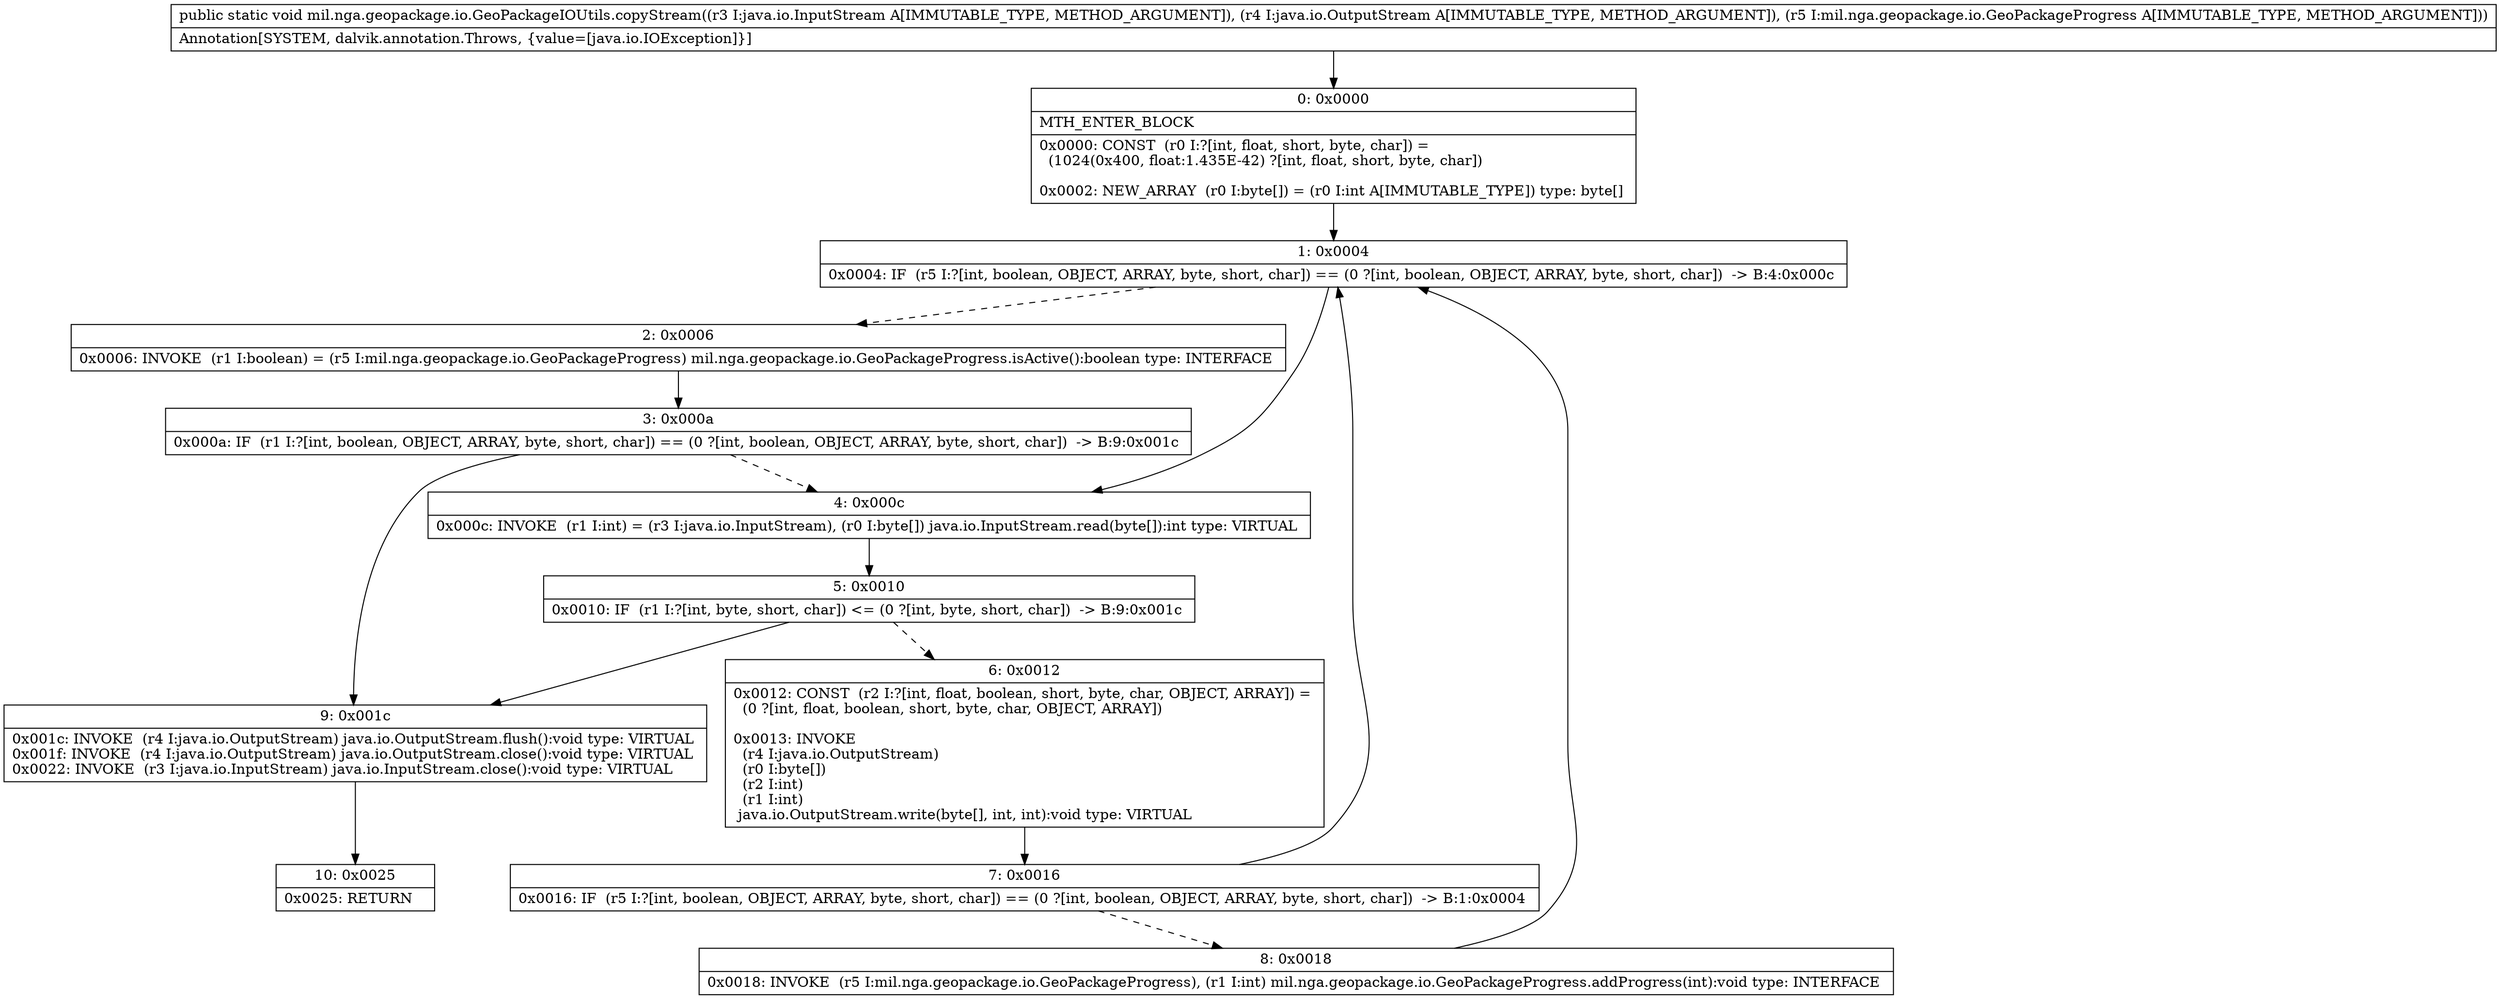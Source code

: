 digraph "CFG formil.nga.geopackage.io.GeoPackageIOUtils.copyStream(Ljava\/io\/InputStream;Ljava\/io\/OutputStream;Lmil\/nga\/geopackage\/io\/GeoPackageProgress;)V" {
Node_0 [shape=record,label="{0\:\ 0x0000|MTH_ENTER_BLOCK\l|0x0000: CONST  (r0 I:?[int, float, short, byte, char]) = \l  (1024(0x400, float:1.435E\-42) ?[int, float, short, byte, char])\l \l0x0002: NEW_ARRAY  (r0 I:byte[]) = (r0 I:int A[IMMUTABLE_TYPE]) type: byte[] \l}"];
Node_1 [shape=record,label="{1\:\ 0x0004|0x0004: IF  (r5 I:?[int, boolean, OBJECT, ARRAY, byte, short, char]) == (0 ?[int, boolean, OBJECT, ARRAY, byte, short, char])  \-\> B:4:0x000c \l}"];
Node_2 [shape=record,label="{2\:\ 0x0006|0x0006: INVOKE  (r1 I:boolean) = (r5 I:mil.nga.geopackage.io.GeoPackageProgress) mil.nga.geopackage.io.GeoPackageProgress.isActive():boolean type: INTERFACE \l}"];
Node_3 [shape=record,label="{3\:\ 0x000a|0x000a: IF  (r1 I:?[int, boolean, OBJECT, ARRAY, byte, short, char]) == (0 ?[int, boolean, OBJECT, ARRAY, byte, short, char])  \-\> B:9:0x001c \l}"];
Node_4 [shape=record,label="{4\:\ 0x000c|0x000c: INVOKE  (r1 I:int) = (r3 I:java.io.InputStream), (r0 I:byte[]) java.io.InputStream.read(byte[]):int type: VIRTUAL \l}"];
Node_5 [shape=record,label="{5\:\ 0x0010|0x0010: IF  (r1 I:?[int, byte, short, char]) \<= (0 ?[int, byte, short, char])  \-\> B:9:0x001c \l}"];
Node_6 [shape=record,label="{6\:\ 0x0012|0x0012: CONST  (r2 I:?[int, float, boolean, short, byte, char, OBJECT, ARRAY]) = \l  (0 ?[int, float, boolean, short, byte, char, OBJECT, ARRAY])\l \l0x0013: INVOKE  \l  (r4 I:java.io.OutputStream)\l  (r0 I:byte[])\l  (r2 I:int)\l  (r1 I:int)\l java.io.OutputStream.write(byte[], int, int):void type: VIRTUAL \l}"];
Node_7 [shape=record,label="{7\:\ 0x0016|0x0016: IF  (r5 I:?[int, boolean, OBJECT, ARRAY, byte, short, char]) == (0 ?[int, boolean, OBJECT, ARRAY, byte, short, char])  \-\> B:1:0x0004 \l}"];
Node_8 [shape=record,label="{8\:\ 0x0018|0x0018: INVOKE  (r5 I:mil.nga.geopackage.io.GeoPackageProgress), (r1 I:int) mil.nga.geopackage.io.GeoPackageProgress.addProgress(int):void type: INTERFACE \l}"];
Node_9 [shape=record,label="{9\:\ 0x001c|0x001c: INVOKE  (r4 I:java.io.OutputStream) java.io.OutputStream.flush():void type: VIRTUAL \l0x001f: INVOKE  (r4 I:java.io.OutputStream) java.io.OutputStream.close():void type: VIRTUAL \l0x0022: INVOKE  (r3 I:java.io.InputStream) java.io.InputStream.close():void type: VIRTUAL \l}"];
Node_10 [shape=record,label="{10\:\ 0x0025|0x0025: RETURN   \l}"];
MethodNode[shape=record,label="{public static void mil.nga.geopackage.io.GeoPackageIOUtils.copyStream((r3 I:java.io.InputStream A[IMMUTABLE_TYPE, METHOD_ARGUMENT]), (r4 I:java.io.OutputStream A[IMMUTABLE_TYPE, METHOD_ARGUMENT]), (r5 I:mil.nga.geopackage.io.GeoPackageProgress A[IMMUTABLE_TYPE, METHOD_ARGUMENT]))  | Annotation[SYSTEM, dalvik.annotation.Throws, \{value=[java.io.IOException]\}]\l}"];
MethodNode -> Node_0;
Node_0 -> Node_1;
Node_1 -> Node_2[style=dashed];
Node_1 -> Node_4;
Node_2 -> Node_3;
Node_3 -> Node_4[style=dashed];
Node_3 -> Node_9;
Node_4 -> Node_5;
Node_5 -> Node_6[style=dashed];
Node_5 -> Node_9;
Node_6 -> Node_7;
Node_7 -> Node_1;
Node_7 -> Node_8[style=dashed];
Node_8 -> Node_1;
Node_9 -> Node_10;
}

